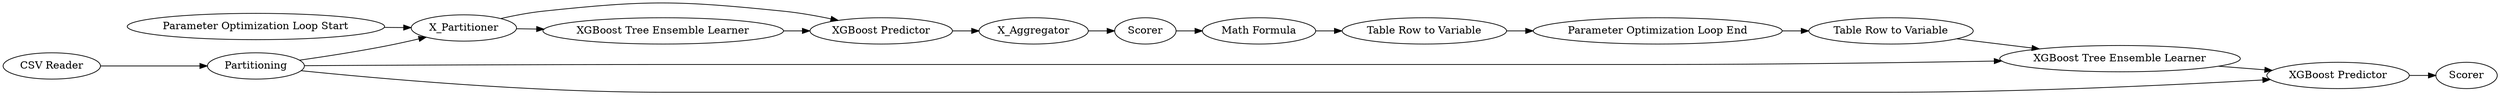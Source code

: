 digraph {
	1683 -> 1692
	1689 -> 1683
	1670 -> 1676
	1687 -> 1671
	1690 -> 1702
	1678 -> 1691
	1691 -> 1690
	1667 -> 1677
	1692 -> 1680
	1692 -> 1678
	1673 -> 1692
	1676 -> 1667
	1683 -> 1676
	1702 -> 1687
	1671 -> 1670
	1680 -> 1678
	1683 -> 1667
	1687 [label="Table Row to Variable"]
	1667 [label="XGBoost Predictor"]
	1680 [label="XGBoost Tree Ensemble Learner"]
	1673 [label="Parameter Optimization Loop Start"]
	1683 [label=Partitioning]
	1677 [label=Scorer]
	1689 [label="CSV Reader"]
	1678 [label="XGBoost Predictor"]
	1670 [label="Table Row to Variable"]
	1690 [label=Scorer]
	1692 [label=X_Partitioner]
	1702 [label="Math Formula"]
	1691 [label=X_Aggregator]
	1671 [label="Parameter Optimization Loop End"]
	1676 [label="XGBoost Tree Ensemble Learner"]
	rankdir=LR
}
